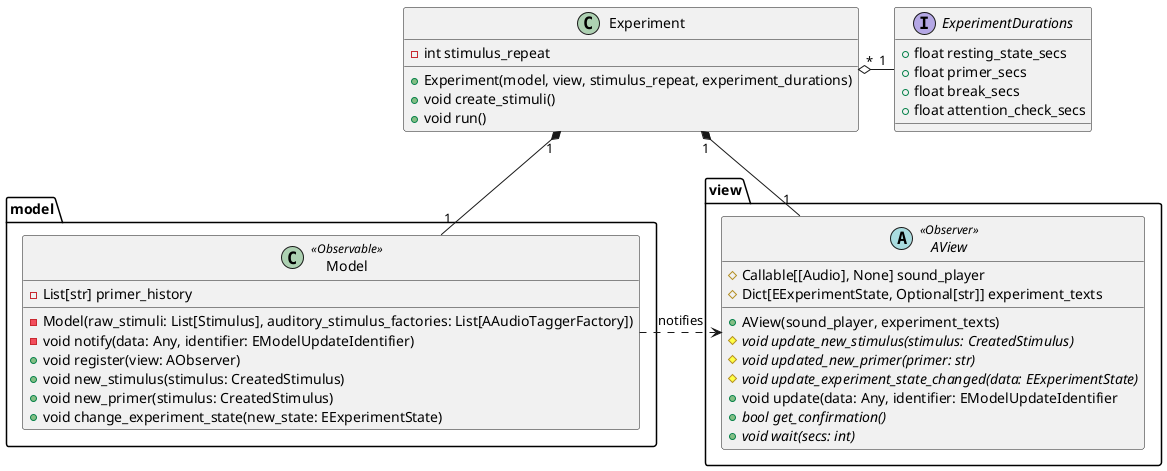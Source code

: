 @startuml

package model {
    class Model <<Observable>>{
        -List[str] primer_history

        -Model(raw_stimuli: List[Stimulus], auditory_stimulus_factories: List[AAudioTaggerFactory])
        -void notify(data: Any, identifier: EModelUpdateIdentifier)
        +void register(view: AObserver)
        +void new_stimulus(stimulus: CreatedStimulus)
        +void new_primer(stimulus: CreatedStimulus)
        +void change_experiment_state(new_state: EExperimentState)
    }

}

package view {
    abstract class AView<<Observer>> {
        #Callable[[Audio], None] sound_player
        #Dict[EExperimentState, Optional[str]] experiment_texts

        +AView(sound_player, experiment_texts)
        #void {abstract} update_new_stimulus(stimulus: CreatedStimulus)
        #void {abstract} updated_new_primer(primer: str)
        #void {abstract} update_experiment_state_changed(data: EExperimentState)
        +void update(data: Any, identifier: EModelUpdateIdentifier
        +bool {abstract} get_confirmation()
        +void {abstract} wait(secs: int)
    }
}

interface ExperimentDurations {
    +float resting_state_secs
    +float primer_secs
    +float break_secs
    +float attention_check_secs

}

class Experiment {
    -int stimulus_repeat

    +Experiment(model, view, stimulus_repeat, experiment_durations)
    +void create_stimuli()
    +void run()
}
Experiment "*" o-r- "1" ExperimentDurations
Experiment "1" *-- "1" Model
Experiment "1" *-- "1" AView

Model .r.> AView: notifies
@enduml
